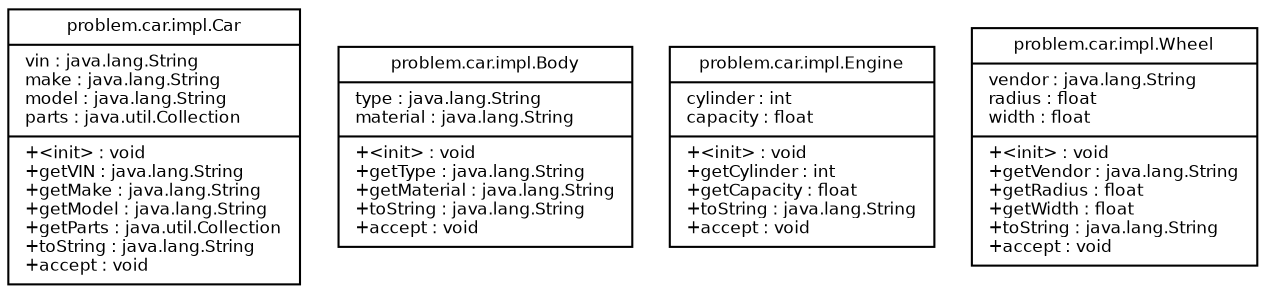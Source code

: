 digraph G {
fontname = "Bitstream Vera Sans"
fontsize = 8
node [
fontname = "Bitstream Vera Sans"
fontsize = 8
shape = "record"
]
edge [
fontname = "Bitstream Vera Sans"
fontsize = 8
]
problemcarimplCar [
label = "{problem.car.impl.Car|vin : java.lang.String\lmake : java.lang.String\lmodel : java.lang.String\lparts : java.util.Collection\l|+\<init\> : void\l+getVIN : java.lang.String\l+getMake : java.lang.String\l+getModel : java.lang.String\l+getParts : java.util.Collection\l+toString : java.lang.String\l+accept : void\l}"
]
problemcarimplBody [
label = "{problem.car.impl.Body|type : java.lang.String\lmaterial : java.lang.String\l|+\<init\> : void\l+getType : java.lang.String\l+getMaterial : java.lang.String\l+toString : java.lang.String\l+accept : void\l}"
]
problemcarimplEngine [
label = "{problem.car.impl.Engine|cylinder : int\lcapacity : float\l|+\<init\> : void\l+getCylinder : int\l+getCapacity : float\l+toString : java.lang.String\l+accept : void\l}"
]
problemcarimplWheel [
label = "{problem.car.impl.Wheel|vendor : java.lang.String\lradius : float\lwidth : float\l|+\<init\> : void\l+getVendor : java.lang.String\l+getRadius : float\l+getWidth : float\l+toString : java.lang.String\l+accept : void\l}"
]
edge [ arrowhead = "empty" ]
}
